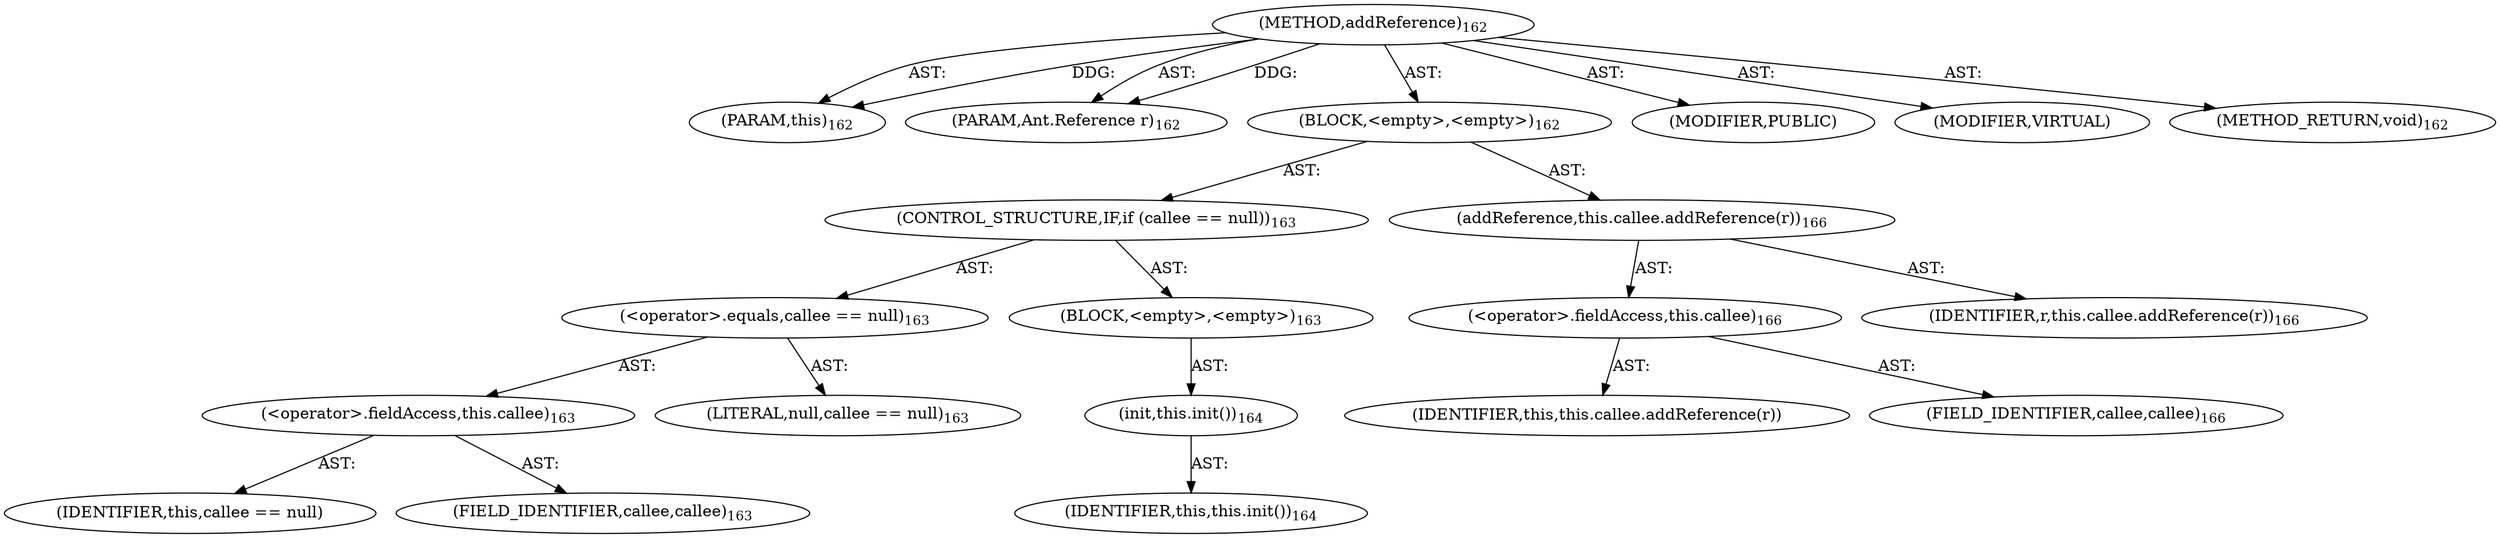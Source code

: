 digraph "addReference" {  
"111669149701" [label = <(METHOD,addReference)<SUB>162</SUB>> ]
"115964116996" [label = <(PARAM,this)<SUB>162</SUB>> ]
"115964117001" [label = <(PARAM,Ant.Reference r)<SUB>162</SUB>> ]
"25769803785" [label = <(BLOCK,&lt;empty&gt;,&lt;empty&gt;)<SUB>162</SUB>> ]
"47244640259" [label = <(CONTROL_STRUCTURE,IF,if (callee == null))<SUB>163</SUB>> ]
"30064771122" [label = <(&lt;operator&gt;.equals,callee == null)<SUB>163</SUB>> ]
"30064771123" [label = <(&lt;operator&gt;.fieldAccess,this.callee)<SUB>163</SUB>> ]
"68719476770" [label = <(IDENTIFIER,this,callee == null)> ]
"55834574867" [label = <(FIELD_IDENTIFIER,callee,callee)<SUB>163</SUB>> ]
"90194313222" [label = <(LITERAL,null,callee == null)<SUB>163</SUB>> ]
"25769803786" [label = <(BLOCK,&lt;empty&gt;,&lt;empty&gt;)<SUB>163</SUB>> ]
"30064771124" [label = <(init,this.init())<SUB>164</SUB>> ]
"68719476745" [label = <(IDENTIFIER,this,this.init())<SUB>164</SUB>> ]
"30064771125" [label = <(addReference,this.callee.addReference(r))<SUB>166</SUB>> ]
"30064771126" [label = <(&lt;operator&gt;.fieldAccess,this.callee)<SUB>166</SUB>> ]
"68719476771" [label = <(IDENTIFIER,this,this.callee.addReference(r))> ]
"55834574868" [label = <(FIELD_IDENTIFIER,callee,callee)<SUB>166</SUB>> ]
"68719476772" [label = <(IDENTIFIER,r,this.callee.addReference(r))<SUB>166</SUB>> ]
"133143986190" [label = <(MODIFIER,PUBLIC)> ]
"133143986191" [label = <(MODIFIER,VIRTUAL)> ]
"128849018885" [label = <(METHOD_RETURN,void)<SUB>162</SUB>> ]
  "111669149701" -> "115964116996"  [ label = "AST: "] 
  "111669149701" -> "115964117001"  [ label = "AST: "] 
  "111669149701" -> "25769803785"  [ label = "AST: "] 
  "111669149701" -> "133143986190"  [ label = "AST: "] 
  "111669149701" -> "133143986191"  [ label = "AST: "] 
  "111669149701" -> "128849018885"  [ label = "AST: "] 
  "25769803785" -> "47244640259"  [ label = "AST: "] 
  "25769803785" -> "30064771125"  [ label = "AST: "] 
  "47244640259" -> "30064771122"  [ label = "AST: "] 
  "47244640259" -> "25769803786"  [ label = "AST: "] 
  "30064771122" -> "30064771123"  [ label = "AST: "] 
  "30064771122" -> "90194313222"  [ label = "AST: "] 
  "30064771123" -> "68719476770"  [ label = "AST: "] 
  "30064771123" -> "55834574867"  [ label = "AST: "] 
  "25769803786" -> "30064771124"  [ label = "AST: "] 
  "30064771124" -> "68719476745"  [ label = "AST: "] 
  "30064771125" -> "30064771126"  [ label = "AST: "] 
  "30064771125" -> "68719476772"  [ label = "AST: "] 
  "30064771126" -> "68719476771"  [ label = "AST: "] 
  "30064771126" -> "55834574868"  [ label = "AST: "] 
  "111669149701" -> "115964116996"  [ label = "DDG: "] 
  "111669149701" -> "115964117001"  [ label = "DDG: "] 
}
